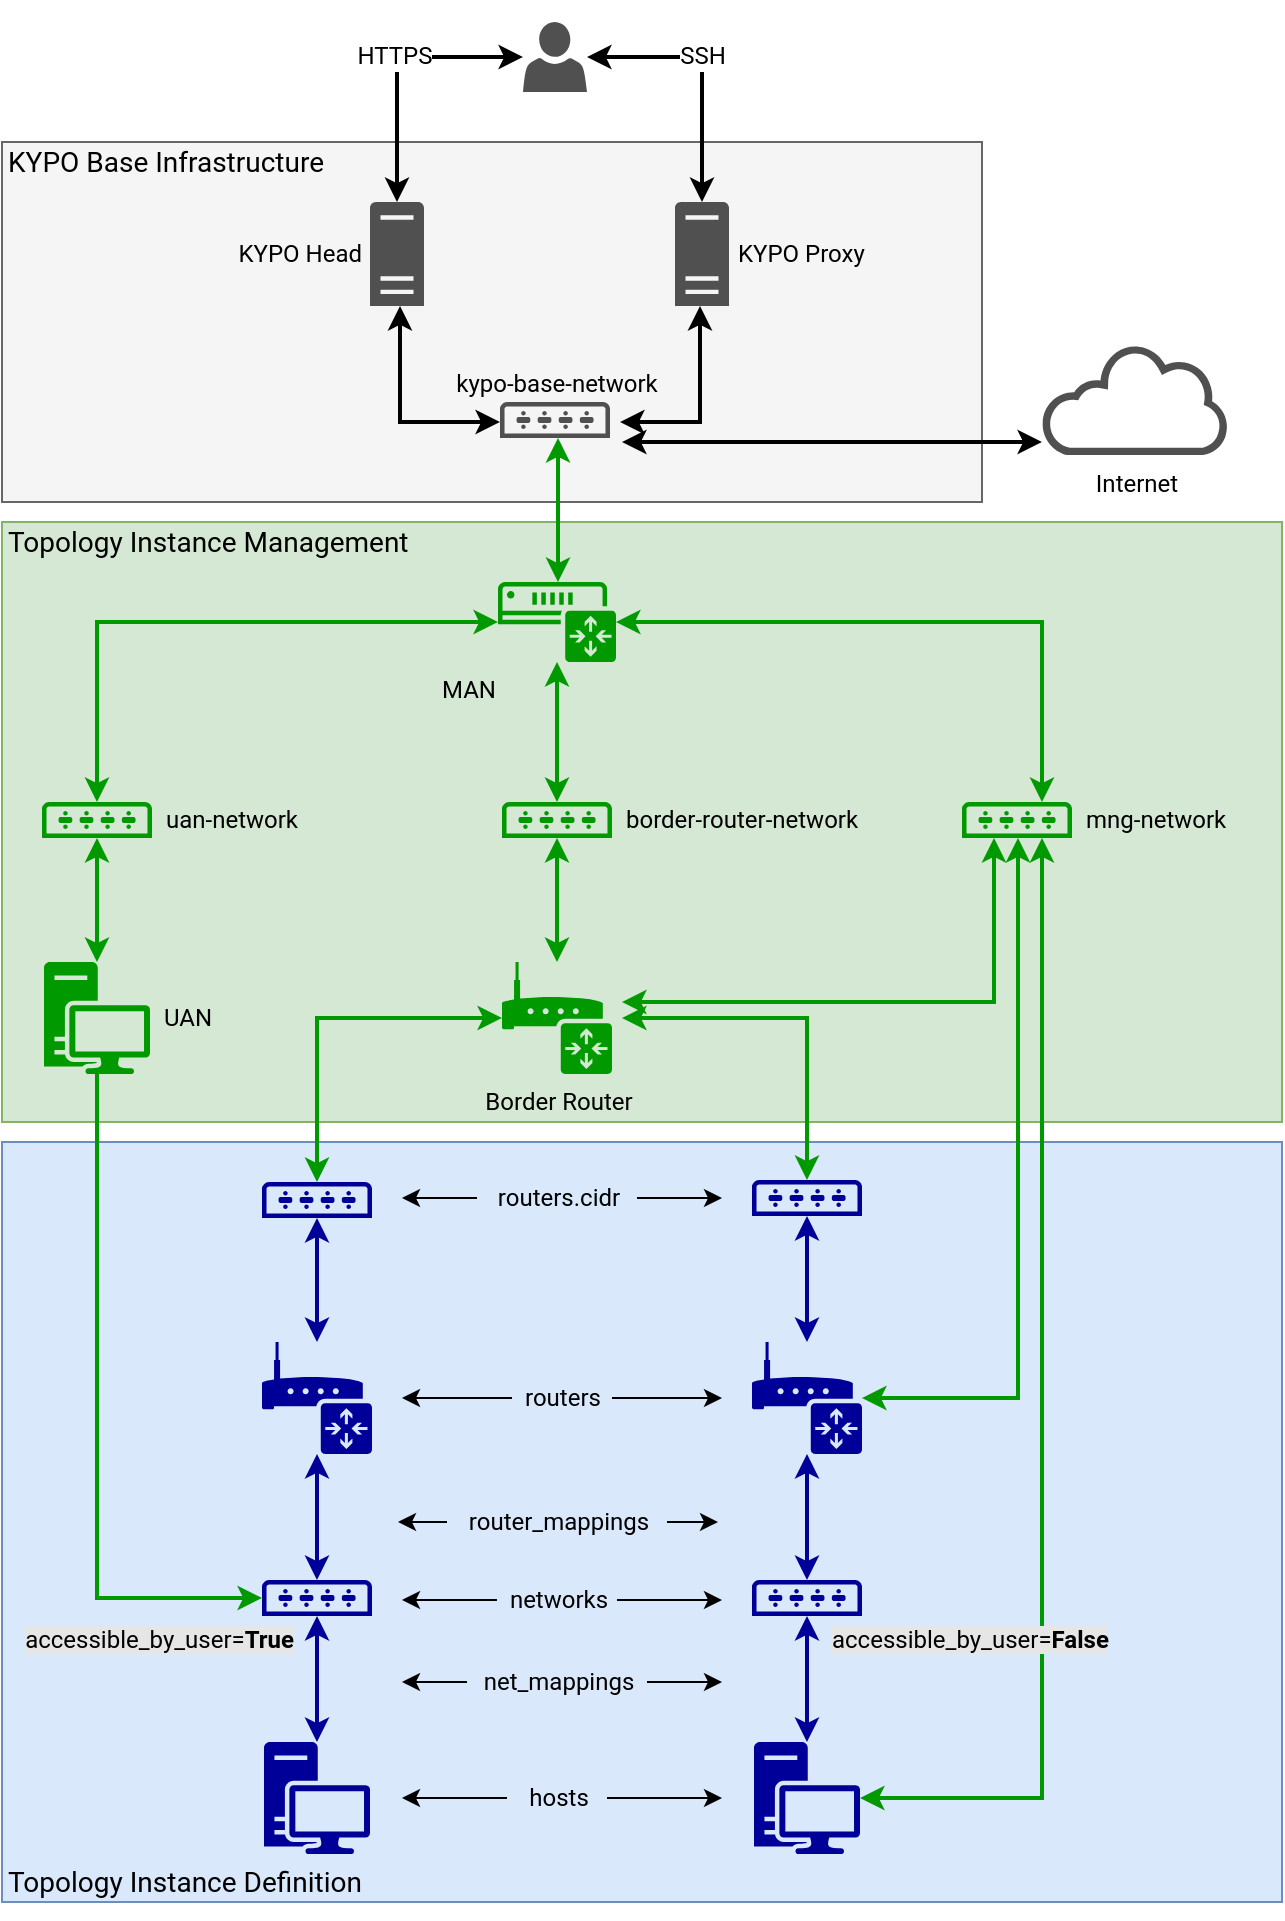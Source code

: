 <mxfile version="13.7.9" type="google"><diagram id="Jyk7rCg8KGbtXq0Xk9HY" name="Page-1"><mxGraphModel dx="2844" dy="1726" grid="1" gridSize="10" guides="1" tooltips="1" connect="1" arrows="1" fold="1" page="1" pageScale="1" pageWidth="640" pageHeight="969" math="0" shadow="0"><root><mxCell id="0"/><mxCell id="iMye_LXfVpJSYTO0qSQB-12" value="background" style="" parent="0"/><mxCell id="iMye_LXfVpJSYTO0qSQB-56" value="" style="rounded=0;whiteSpace=wrap;html=1;labelBackgroundColor=none;fontSize=12;noLabel=1;fontColor=none;fillColor=none;strokeColor=#FFFFFF;fontFamily=Roboto;fontSource=https%3A%2F%2Ffonts.googleapis.com%2Fcss%3Ffamily%3DRoboto;" parent="iMye_LXfVpJSYTO0qSQB-12" vertex="1"><mxGeometry y="4" width="640" height="950" as="geometry"/></mxCell><mxCell id="iMye_LXfVpJSYTO0qSQB-11" value="" style="rounded=0;whiteSpace=wrap;html=1;fillColor=#dae8fc;strokeColor=#6c8ebf;fontSize=12;fontFamily=Roboto;fontSource=https%3A%2F%2Ffonts.googleapis.com%2Fcss%3Ffamily%3DRoboto;" parent="iMye_LXfVpJSYTO0qSQB-12" vertex="1"><mxGeometry y="574" width="640" height="380" as="geometry"/></mxCell><mxCell id="iMye_LXfVpJSYTO0qSQB-13" value="" style="rounded=0;whiteSpace=wrap;html=1;fillColor=#d5e8d4;strokeColor=#82b366;fontSize=12;fontFamily=Roboto;fontSource=https%3A%2F%2Ffonts.googleapis.com%2Fcss%3Ffamily%3DRoboto;" parent="iMye_LXfVpJSYTO0qSQB-12" vertex="1"><mxGeometry y="264" width="640" height="300" as="geometry"/></mxCell><mxCell id="iMye_LXfVpJSYTO0qSQB-51" value="" style="rounded=0;whiteSpace=wrap;html=1;labelBackgroundColor=#E6E6E6;fontSize=12;strokeColor=#666666;fontColor=#333333;fillColor=#f5f5f5;fontFamily=Roboto;fontSource=https%3A%2F%2Ffonts.googleapis.com%2Fcss%3Ffamily%3DRoboto;" parent="iMye_LXfVpJSYTO0qSQB-12" vertex="1"><mxGeometry y="74" width="490" height="180" as="geometry"/></mxCell><mxCell id="1" value="sandbox" parent="0"/><mxCell id="cK_maNlCVZVQSUSzoBmn-1" value="" style="pointerEvents=1;shadow=0;dashed=0;html=1;strokeColor=none;labelPosition=center;verticalLabelPosition=bottom;verticalAlign=top;outlineConnect=0;align=center;shape=mxgraph.office.devices.workstation;fillColor=#000099;fontSize=12;fontFamily=Roboto;fontSource=https%3A%2F%2Ffonts.googleapis.com%2Fcss%3Ffamily%3DRoboto;" parent="1" vertex="1"><mxGeometry x="131" y="874" width="53" height="56" as="geometry"/></mxCell><mxCell id="cK_maNlCVZVQSUSzoBmn-2" value="" style="pointerEvents=1;shadow=0;dashed=0;html=1;strokeColor=none;labelPosition=center;verticalLabelPosition=bottom;verticalAlign=top;outlineConnect=0;align=center;shape=mxgraph.office.devices.workstation;fillColor=#000099;fontSize=12;fontFamily=Roboto;fontSource=https%3A%2F%2Ffonts.googleapis.com%2Fcss%3Ffamily%3DRoboto;" parent="1" vertex="1"><mxGeometry x="376" y="874" width="53" height="56" as="geometry"/></mxCell><mxCell id="cK_maNlCVZVQSUSzoBmn-3" value="accessible_by_user=&lt;b style=&quot;font-size: 12px;&quot;&gt;True&lt;/b&gt;" style="pointerEvents=1;shadow=0;dashed=0;html=1;strokeColor=none;labelPosition=left;verticalLabelPosition=bottom;verticalAlign=top;outlineConnect=0;align=right;shape=mxgraph.office.devices.switch;spacingLeft=0;spacingBottom=0;spacingTop=0;spacing=0;spacingRight=-15;fontSize=12;labelBackgroundColor=#E6E6E6;fillColor=#000099;fontFamily=Roboto;fontSource=https%3A%2F%2Ffonts.googleapis.com%2Fcss%3Ffamily%3DRoboto;" parent="1" vertex="1"><mxGeometry x="130" y="793" width="55" height="18" as="geometry"/></mxCell><mxCell id="cK_maNlCVZVQSUSzoBmn-5" value="" style="pointerEvents=1;shadow=0;dashed=0;html=1;strokeColor=none;labelPosition=center;verticalLabelPosition=bottom;verticalAlign=top;outlineConnect=0;align=center;shape=mxgraph.office.devices.router;fillColor=#000099;fontSize=12;fontFamily=Roboto;fontSource=https%3A%2F%2Ffonts.googleapis.com%2Fcss%3Ffamily%3DRoboto;" parent="1" vertex="1"><mxGeometry x="130" y="674" width="55" height="56" as="geometry"/></mxCell><mxCell id="cK_maNlCVZVQSUSzoBmn-6" value="" style="pointerEvents=1;shadow=0;dashed=0;html=1;strokeColor=none;labelPosition=center;verticalLabelPosition=bottom;verticalAlign=top;outlineConnect=0;align=center;shape=mxgraph.office.devices.router;fillColor=#000099;fontSize=12;fontFamily=Roboto;fontSource=https%3A%2F%2Ffonts.googleapis.com%2Fcss%3Ffamily%3DRoboto;" parent="1" vertex="1"><mxGeometry x="375" y="674" width="55" height="56" as="geometry"/></mxCell><mxCell id="cK_maNlCVZVQSUSzoBmn-7" value="" style="pointerEvents=1;shadow=0;dashed=0;html=1;strokeColor=none;labelPosition=center;verticalLabelPosition=bottom;verticalAlign=top;outlineConnect=0;align=center;shape=mxgraph.office.devices.switch;fillColor=#000099;fontSize=12;fontFamily=Roboto;fontSource=https%3A%2F%2Ffonts.googleapis.com%2Fcss%3Ffamily%3DRoboto;" parent="1" vertex="1"><mxGeometry x="130" y="594" width="55" height="18" as="geometry"/></mxCell><mxCell id="cK_maNlCVZVQSUSzoBmn-8" value="uan-network" style="pointerEvents=1;shadow=0;dashed=0;html=1;strokeColor=none;labelPosition=right;verticalLabelPosition=middle;verticalAlign=middle;outlineConnect=0;align=left;shape=mxgraph.office.devices.switch;spacingLeft=5;fillColor=#009900;fontSize=12;fontFamily=Roboto;fontSource=https%3A%2F%2Ffonts.googleapis.com%2Fcss%3Ffamily%3DRoboto;" parent="1" vertex="1"><mxGeometry x="20" y="404" width="55" height="18" as="geometry"/></mxCell><mxCell id="cK_maNlCVZVQSUSzoBmn-9" value="Border Router" style="pointerEvents=1;shadow=0;dashed=0;strokeColor=none;labelPosition=center;verticalLabelPosition=bottom;verticalAlign=top;outlineConnect=0;align=center;shape=mxgraph.office.devices.router;labelBackgroundColor=none;html=1;fillColor=#009900;fontSize=12;fontFamily=Roboto;fontSource=https%3A%2F%2Ffonts.googleapis.com%2Fcss%3Ffamily%3DRoboto;" parent="1" vertex="1"><mxGeometry x="250" y="484" width="55" height="56" as="geometry"/></mxCell><mxCell id="cK_maNlCVZVQSUSzoBmn-10" value="mng-network" style="pointerEvents=1;shadow=0;dashed=0;html=1;strokeColor=none;labelPosition=right;verticalLabelPosition=middle;verticalAlign=middle;outlineConnect=0;align=left;shape=mxgraph.office.devices.switch;spacingRight=0;spacingLeft=5;labelBackgroundColor=none;labelBorderColor=none;fillColor=#009900;fontSize=12;fontFamily=Roboto;fontSource=https%3A%2F%2Ffonts.googleapis.com%2Fcss%3Ffamily%3DRoboto;" parent="1" vertex="1"><mxGeometry x="480" y="404" width="55" height="18" as="geometry"/></mxCell><mxCell id="cK_maNlCVZVQSUSzoBmn-12" value="MAN" style="pointerEvents=1;shadow=0;dashed=0;html=1;strokeColor=none;labelPosition=left;verticalLabelPosition=bottom;verticalAlign=top;outlineConnect=0;align=right;shape=mxgraph.office.devices.ip_gateway;fillColor=#009900;fontSize=12;fontFamily=Roboto;fontSource=https%3A%2F%2Ffonts.googleapis.com%2Fcss%3Ffamily%3DRoboto;" parent="1" vertex="1"><mxGeometry x="248" y="294" width="59" height="40" as="geometry"/></mxCell><mxCell id="cK_maNlCVZVQSUSzoBmn-13" value="" style="pointerEvents=1;shadow=0;dashed=0;html=1;strokeColor=none;labelPosition=center;verticalLabelPosition=bottom;verticalAlign=top;outlineConnect=0;align=center;shape=mxgraph.office.devices.switch;fillColor=#000099;fontSize=12;fontFamily=Roboto;fontSource=https%3A%2F%2Ffonts.googleapis.com%2Fcss%3Ffamily%3DRoboto;" parent="1" vertex="1"><mxGeometry x="375" y="593" width="55" height="18" as="geometry"/></mxCell><mxCell id="cK_maNlCVZVQSUSzoBmn-14" value="&lt;div style=&quot;font-size: 12px;&quot; align=&quot;center&quot;&gt;border-router-network&lt;/div&gt;" style="pointerEvents=1;shadow=0;dashed=0;html=1;strokeColor=none;labelPosition=right;verticalLabelPosition=middle;verticalAlign=middle;outlineConnect=0;align=left;shape=mxgraph.office.devices.switch;spacingLeft=5;fillColor=#009900;fontSize=12;fontFamily=Roboto;fontSource=https%3A%2F%2Ffonts.googleapis.com%2Fcss%3Ffamily%3DRoboto;" parent="1" vertex="1"><mxGeometry x="250" y="404" width="55" height="18" as="geometry"/></mxCell><mxCell id="cK_maNlCVZVQSUSzoBmn-15" value="UAN" style="pointerEvents=1;shadow=0;dashed=0;html=1;strokeColor=none;labelPosition=right;verticalLabelPosition=middle;verticalAlign=middle;outlineConnect=0;align=left;shape=mxgraph.office.devices.workstation;spacingLeft=5;fillColor=#009900;fontSize=12;fontFamily=Roboto;fontSource=https%3A%2F%2Ffonts.googleapis.com%2Fcss%3Ffamily%3DRoboto;" parent="1" vertex="1"><mxGeometry x="21" y="484" width="53" height="56" as="geometry"/></mxCell><mxCell id="cK_maNlCVZVQSUSzoBmn-38" value="&lt;div style=&quot;font-size: 12px;&quot;&gt;kypo-base-network&lt;/div&gt;" style="pointerEvents=1;shadow=0;dashed=0;html=1;strokeColor=none;fillColor=#505050;labelPosition=center;verticalLabelPosition=top;verticalAlign=bottom;outlineConnect=0;align=center;shape=mxgraph.office.devices.switch;fontColor=#000000;spacingLeft=0;fontSize=12;fontFamily=Roboto;fontSource=https%3A%2F%2Ffonts.googleapis.com%2Fcss%3Ffamily%3DRoboto;" parent="1" vertex="1"><mxGeometry x="249" y="204" width="55" height="18" as="geometry"/></mxCell><mxCell id="cK_maNlCVZVQSUSzoBmn-40" value="KYPO Head" style="pointerEvents=1;shadow=0;dashed=0;html=1;strokeColor=none;fillColor=#505050;labelPosition=left;verticalLabelPosition=middle;verticalAlign=middle;outlineConnect=0;align=right;shape=mxgraph.office.servers.server_generic;fontColor=#000000;spacingLeft=0;spacingRight=3;fontSize=12;fontFamily=Roboto;fontSource=https%3A%2F%2Ffonts.googleapis.com%2Fcss%3Ffamily%3DRoboto;" parent="1" vertex="1"><mxGeometry x="184" y="104" width="27" height="52" as="geometry"/></mxCell><mxCell id="cK_maNlCVZVQSUSzoBmn-36" style="edgeStyle=orthogonalEdgeStyle;rounded=0;orthogonalLoop=1;jettySize=auto;html=1;startArrow=classic;startFill=1;endArrow=classic;endFill=1;strokeWidth=2;fontColor=#33FF33;strokeColor=#009900;fontSize=12;fontFamily=Roboto;fontSource=https%3A%2F%2Ffonts.googleapis.com%2Fcss%3Ffamily%3DRoboto;" parent="1" source="cK_maNlCVZVQSUSzoBmn-2" target="cK_maNlCVZVQSUSzoBmn-10" edge="1"><mxGeometry relative="1" as="geometry"><Array as="points"><mxPoint x="520" y="902"/></Array></mxGeometry></mxCell><mxCell id="cK_maNlCVZVQSUSzoBmn-26" style="edgeStyle=orthogonalEdgeStyle;rounded=0;orthogonalLoop=1;jettySize=auto;html=1;startArrow=classic;startFill=1;strokeWidth=2;fontColor=#33FF33;strokeColor=#000099;fontSize=12;fontFamily=Roboto;fontSource=https%3A%2F%2Ffonts.googleapis.com%2Fcss%3Ffamily%3DRoboto;" parent="1" source="cK_maNlCVZVQSUSzoBmn-3" target="cK_maNlCVZVQSUSzoBmn-1" edge="1"><mxGeometry relative="1" as="geometry"/></mxCell><mxCell id="cK_maNlCVZVQSUSzoBmn-32" style="edgeStyle=orthogonalEdgeStyle;rounded=0;orthogonalLoop=1;jettySize=auto;html=1;startArrow=classic;startFill=1;strokeWidth=2;fontColor=#33FF33;endArrow=none;endFill=0;strokeColor=#009900;fontSize=12;fontFamily=Roboto;fontSource=https%3A%2F%2Ffonts.googleapis.com%2Fcss%3Ffamily%3DRoboto;" parent="1" source="cK_maNlCVZVQSUSzoBmn-3" target="cK_maNlCVZVQSUSzoBmn-15" edge="1"><mxGeometry relative="1" as="geometry"/></mxCell><mxCell id="cK_maNlCVZVQSUSzoBmn-24" style="edgeStyle=orthogonalEdgeStyle;rounded=0;orthogonalLoop=1;jettySize=auto;html=1;startArrow=classic;startFill=1;strokeWidth=2;fontColor=#33FF33;strokeColor=#000099;fontSize=12;fontFamily=Roboto;fontSource=https%3A%2F%2Ffonts.googleapis.com%2Fcss%3Ffamily%3DRoboto;" parent="1" source="cK_maNlCVZVQSUSzoBmn-4" target="cK_maNlCVZVQSUSzoBmn-2" edge="1"><mxGeometry relative="1" as="geometry"/></mxCell><mxCell id="cK_maNlCVZVQSUSzoBmn-25" style="edgeStyle=orthogonalEdgeStyle;rounded=0;orthogonalLoop=1;jettySize=auto;html=1;startArrow=classic;startFill=1;strokeWidth=2;fontColor=#33FF33;strokeColor=#000099;fontSize=12;fontFamily=Roboto;fontSource=https%3A%2F%2Ffonts.googleapis.com%2Fcss%3Ffamily%3DRoboto;" parent="1" source="cK_maNlCVZVQSUSzoBmn-5" target="cK_maNlCVZVQSUSzoBmn-3" edge="1"><mxGeometry relative="1" as="geometry"/></mxCell><mxCell id="cK_maNlCVZVQSUSzoBmn-23" style="edgeStyle=orthogonalEdgeStyle;rounded=0;orthogonalLoop=1;jettySize=auto;html=1;startArrow=classic;startFill=1;strokeWidth=2;fontColor=#33FF33;strokeColor=#000099;fontSize=12;fontFamily=Roboto;fontSource=https%3A%2F%2Ffonts.googleapis.com%2Fcss%3Ffamily%3DRoboto;" parent="1" source="cK_maNlCVZVQSUSzoBmn-6" target="cK_maNlCVZVQSUSzoBmn-4" edge="1"><mxGeometry relative="1" as="geometry"/></mxCell><mxCell id="cK_maNlCVZVQSUSzoBmn-35" style="edgeStyle=orthogonalEdgeStyle;rounded=0;orthogonalLoop=1;jettySize=auto;html=1;startArrow=classic;startFill=1;endArrow=classic;endFill=1;strokeWidth=2;fontColor=#33FF33;strokeColor=#009900;fontSize=12;fontFamily=Roboto;fontSource=https%3A%2F%2Ffonts.googleapis.com%2Fcss%3Ffamily%3DRoboto;" parent="1" source="cK_maNlCVZVQSUSzoBmn-6" target="cK_maNlCVZVQSUSzoBmn-10" edge="1"><mxGeometry relative="1" as="geometry"><Array as="points"><mxPoint x="508" y="702"/></Array></mxGeometry></mxCell><mxCell id="cK_maNlCVZVQSUSzoBmn-21" style="edgeStyle=orthogonalEdgeStyle;rounded=0;orthogonalLoop=1;jettySize=auto;html=1;startArrow=classic;startFill=1;strokeWidth=2;fontColor=#33FF33;strokeColor=#000099;fontSize=12;fontFamily=Roboto;fontSource=https%3A%2F%2Ffonts.googleapis.com%2Fcss%3Ffamily%3DRoboto;" parent="1" source="cK_maNlCVZVQSUSzoBmn-7" target="cK_maNlCVZVQSUSzoBmn-5" edge="1"><mxGeometry relative="1" as="geometry"/></mxCell><mxCell id="cK_maNlCVZVQSUSzoBmn-30" style="edgeStyle=orthogonalEdgeStyle;rounded=0;orthogonalLoop=1;jettySize=auto;html=1;startArrow=classic;startFill=1;strokeWidth=2;fontColor=#33FF33;strokeColor=#009900;fontSize=12;fontFamily=Roboto;fontSource=https%3A%2F%2Ffonts.googleapis.com%2Fcss%3Ffamily%3DRoboto;" parent="1" source="cK_maNlCVZVQSUSzoBmn-8" target="cK_maNlCVZVQSUSzoBmn-15" edge="1"><mxGeometry relative="1" as="geometry"/></mxCell><mxCell id="cK_maNlCVZVQSUSzoBmn-20" style="edgeStyle=orthogonalEdgeStyle;rounded=0;orthogonalLoop=1;jettySize=auto;html=1;startArrow=classic;startFill=1;strokeWidth=2;fontColor=#33FF33;strokeColor=#009900;fontSize=12;fontFamily=Roboto;fontSource=https%3A%2F%2Ffonts.googleapis.com%2Fcss%3Ffamily%3DRoboto;" parent="1" source="cK_maNlCVZVQSUSzoBmn-9" target="cK_maNlCVZVQSUSzoBmn-7" edge="1"><mxGeometry relative="1" as="geometry"/></mxCell><mxCell id="cK_maNlCVZVQSUSzoBmn-27" style="edgeStyle=orthogonalEdgeStyle;rounded=0;orthogonalLoop=1;jettySize=auto;html=1;startArrow=classic;startFill=1;strokeWidth=2;fontColor=#33FF33;strokeColor=#009900;fontSize=12;fontFamily=Roboto;fontSource=https%3A%2F%2Ffonts.googleapis.com%2Fcss%3Ffamily%3DRoboto;" parent="1" source="cK_maNlCVZVQSUSzoBmn-9" target="cK_maNlCVZVQSUSzoBmn-14" edge="1"><mxGeometry relative="1" as="geometry"/></mxCell><mxCell id="cK_maNlCVZVQSUSzoBmn-37" style="edgeStyle=orthogonalEdgeStyle;rounded=0;orthogonalLoop=1;jettySize=auto;html=1;startArrow=classic;startFill=1;endArrow=classic;endFill=1;strokeWidth=2;fontColor=#33FF33;strokeColor=#009900;fontSize=12;fontFamily=Roboto;fontSource=https%3A%2F%2Ffonts.googleapis.com%2Fcss%3Ffamily%3DRoboto;" parent="1" edge="1"><mxGeometry relative="1" as="geometry"><mxPoint x="496.0" y="422" as="targetPoint"/><Array as="points"><mxPoint x="496" y="504"/></Array><mxPoint x="310" y="504" as="sourcePoint"/></mxGeometry></mxCell><mxCell id="cK_maNlCVZVQSUSzoBmn-29" style="edgeStyle=orthogonalEdgeStyle;rounded=0;orthogonalLoop=1;jettySize=auto;html=1;startArrow=classic;startFill=1;strokeWidth=2;fontColor=#33FF33;strokeColor=#009900;fontSize=12;fontFamily=Roboto;fontSource=https%3A%2F%2Ffonts.googleapis.com%2Fcss%3Ffamily%3DRoboto;" parent="1" source="cK_maNlCVZVQSUSzoBmn-12" target="cK_maNlCVZVQSUSzoBmn-8" edge="1"><mxGeometry relative="1" as="geometry"/></mxCell><mxCell id="cK_maNlCVZVQSUSzoBmn-33" style="edgeStyle=orthogonalEdgeStyle;rounded=0;orthogonalLoop=1;jettySize=auto;html=1;startArrow=classic;startFill=1;endArrow=classic;endFill=1;strokeWidth=2;fontColor=#33FF33;strokeColor=#009900;fontSize=12;fontFamily=Roboto;fontSource=https%3A%2F%2Ffonts.googleapis.com%2Fcss%3Ffamily%3DRoboto;" parent="1" source="cK_maNlCVZVQSUSzoBmn-12" target="cK_maNlCVZVQSUSzoBmn-10" edge="1"><mxGeometry relative="1" as="geometry"><Array as="points"><mxPoint x="520" y="314"/></Array></mxGeometry></mxCell><mxCell id="cK_maNlCVZVQSUSzoBmn-19" style="edgeStyle=orthogonalEdgeStyle;rounded=0;orthogonalLoop=1;jettySize=auto;html=1;strokeWidth=2;startArrow=classic;startFill=1;strokeColor=#009900;fontSize=12;fontFamily=Roboto;fontSource=https%3A%2F%2Ffonts.googleapis.com%2Fcss%3Ffamily%3DRoboto;" parent="1" source="cK_maNlCVZVQSUSzoBmn-13" edge="1"><mxGeometry relative="1" as="geometry"><Array as="points"><mxPoint x="403" y="512"/></Array><mxPoint x="310" y="512" as="targetPoint"/></mxGeometry></mxCell><mxCell id="cK_maNlCVZVQSUSzoBmn-22" style="edgeStyle=orthogonalEdgeStyle;rounded=0;orthogonalLoop=1;jettySize=auto;html=1;startArrow=classic;startFill=1;strokeWidth=2;fontColor=#33FF33;strokeColor=#000099;fontSize=12;fontFamily=Roboto;fontSource=https%3A%2F%2Ffonts.googleapis.com%2Fcss%3Ffamily%3DRoboto;" parent="1" source="cK_maNlCVZVQSUSzoBmn-13" target="cK_maNlCVZVQSUSzoBmn-6" edge="1"><mxGeometry relative="1" as="geometry"/></mxCell><mxCell id="cK_maNlCVZVQSUSzoBmn-28" style="edgeStyle=orthogonalEdgeStyle;rounded=0;orthogonalLoop=1;jettySize=auto;html=1;startArrow=classic;startFill=1;strokeWidth=2;fontColor=#33FF33;strokeColor=#009900;fontSize=12;fontFamily=Roboto;fontSource=https%3A%2F%2Ffonts.googleapis.com%2Fcss%3Ffamily%3DRoboto;" parent="1" source="cK_maNlCVZVQSUSzoBmn-14" target="cK_maNlCVZVQSUSzoBmn-12" edge="1"><mxGeometry relative="1" as="geometry"/></mxCell><mxCell id="cK_maNlCVZVQSUSzoBmn-39" style="edgeStyle=orthogonalEdgeStyle;rounded=0;orthogonalLoop=1;jettySize=auto;html=1;startArrow=classic;startFill=1;endArrow=classic;endFill=1;strokeWidth=2;fontColor=#33FF33;strokeColor=#009900;fontSize=12;fontFamily=Roboto;fontSource=https%3A%2F%2Ffonts.googleapis.com%2Fcss%3Ffamily%3DRoboto;" parent="1" source="cK_maNlCVZVQSUSzoBmn-38" target="cK_maNlCVZVQSUSzoBmn-12" edge="1"><mxGeometry relative="1" as="geometry"><Array as="points"><mxPoint x="278" y="244"/><mxPoint x="278" y="244"/></Array></mxGeometry></mxCell><mxCell id="cK_maNlCVZVQSUSzoBmn-41" style="edgeStyle=orthogonalEdgeStyle;rounded=0;orthogonalLoop=1;jettySize=auto;html=1;startArrow=classic;startFill=1;endArrow=classic;endFill=1;strokeColor=#000000;strokeWidth=2;fontColor=#000000;fontSize=12;fontFamily=Roboto;fontSource=https%3A%2F%2Ffonts.googleapis.com%2Fcss%3Ffamily%3DRoboto;" parent="1" source="cK_maNlCVZVQSUSzoBmn-40" target="cK_maNlCVZVQSUSzoBmn-38" edge="1"><mxGeometry relative="1" as="geometry"><mxPoint x="239" y="214" as="targetPoint"/><Array as="points"><mxPoint x="199" y="214"/></Array></mxGeometry></mxCell><mxCell id="iMye_LXfVpJSYTO0qSQB-35" style="edgeStyle=orthogonalEdgeStyle;rounded=0;jumpSize=6;orthogonalLoop=1;jettySize=auto;html=1;startSize=6;endArrow=classic;endFill=1;endSize=6;strokeWidth=1;fontSize=12;fontFamily=Roboto;fontSource=https%3A%2F%2Ffonts.googleapis.com%2Fcss%3Ffamily%3DRoboto;" parent="1" source="iMye_LXfVpJSYTO0qSQB-1" edge="1"><mxGeometry relative="1" as="geometry"><mxPoint x="360" y="902" as="targetPoint"/></mxGeometry></mxCell><mxCell id="iMye_LXfVpJSYTO0qSQB-36" style="edgeStyle=orthogonalEdgeStyle;rounded=0;jumpSize=6;orthogonalLoop=1;jettySize=auto;html=1;startSize=6;endArrow=classic;endFill=1;endSize=6;strokeWidth=1;fontSize=12;fontFamily=Roboto;fontSource=https%3A%2F%2Ffonts.googleapis.com%2Fcss%3Ffamily%3DRoboto;" parent="1" source="iMye_LXfVpJSYTO0qSQB-1" edge="1"><mxGeometry relative="1" as="geometry"><mxPoint x="200" y="902" as="targetPoint"/></mxGeometry></mxCell><mxCell id="iMye_LXfVpJSYTO0qSQB-1" value="hosts" style="text;html=1;align=center;verticalAlign=middle;resizable=0;points=[];autosize=1;fontSize=12;fontFamily=Roboto;fontSource=https%3A%2F%2Ffonts.googleapis.com%2Fcss%3Ffamily%3DRoboto;" parent="1" vertex="1"><mxGeometry x="252.5" y="892" width="50" height="20" as="geometry"/></mxCell><mxCell id="iMye_LXfVpJSYTO0qSQB-31" style="edgeStyle=orthogonalEdgeStyle;rounded=0;jumpSize=6;orthogonalLoop=1;jettySize=auto;html=1;startSize=6;endArrow=classic;endFill=1;endSize=6;strokeWidth=1;fontSize=12;fontFamily=Roboto;fontSource=https%3A%2F%2Ffonts.googleapis.com%2Fcss%3Ffamily%3DRoboto;" parent="1" source="iMye_LXfVpJSYTO0qSQB-2" edge="1"><mxGeometry relative="1" as="geometry"><mxPoint x="360" y="844" as="targetPoint"/></mxGeometry></mxCell><mxCell id="iMye_LXfVpJSYTO0qSQB-32" style="edgeStyle=orthogonalEdgeStyle;rounded=0;jumpSize=6;orthogonalLoop=1;jettySize=auto;html=1;startSize=6;endArrow=classic;endFill=1;endSize=6;strokeWidth=1;fontSize=12;fontFamily=Roboto;fontSource=https%3A%2F%2Ffonts.googleapis.com%2Fcss%3Ffamily%3DRoboto;" parent="1" source="iMye_LXfVpJSYTO0qSQB-2" edge="1"><mxGeometry relative="1" as="geometry"><mxPoint x="200" y="844" as="targetPoint"/></mxGeometry></mxCell><mxCell id="iMye_LXfVpJSYTO0qSQB-2" value="net_mappings" style="text;html=1;align=center;verticalAlign=middle;resizable=0;points=[];autosize=1;fontSize=12;fontFamily=Roboto;fontSource=https%3A%2F%2Ffonts.googleapis.com%2Fcss%3Ffamily%3DRoboto;" parent="1" vertex="1"><mxGeometry x="232.5" y="834" width="90" height="20" as="geometry"/></mxCell><mxCell id="iMye_LXfVpJSYTO0qSQB-28" style="edgeStyle=orthogonalEdgeStyle;rounded=0;jumpSize=6;orthogonalLoop=1;jettySize=auto;html=1;startSize=6;endArrow=classic;endFill=1;endSize=6;strokeWidth=1;fontSize=12;fontFamily=Roboto;fontSource=https%3A%2F%2Ffonts.googleapis.com%2Fcss%3Ffamily%3DRoboto;" parent="1" source="iMye_LXfVpJSYTO0qSQB-3" edge="1"><mxGeometry relative="1" as="geometry"><mxPoint x="358" y="764" as="targetPoint"/></mxGeometry></mxCell><mxCell id="iMye_LXfVpJSYTO0qSQB-29" style="edgeStyle=orthogonalEdgeStyle;rounded=0;jumpSize=6;orthogonalLoop=1;jettySize=auto;html=1;startSize=6;endArrow=classic;endFill=1;endSize=6;strokeWidth=1;fontSize=12;fontFamily=Roboto;fontSource=https%3A%2F%2Ffonts.googleapis.com%2Fcss%3Ffamily%3DRoboto;" parent="1" source="iMye_LXfVpJSYTO0qSQB-3" edge="1"><mxGeometry relative="1" as="geometry"><mxPoint x="198" y="764" as="targetPoint"/></mxGeometry></mxCell><mxCell id="iMye_LXfVpJSYTO0qSQB-3" value="&lt;div style=&quot;font-size: 12px;&quot;&gt;router_mappings&lt;/div&gt;" style="text;html=1;align=center;verticalAlign=middle;resizable=0;points=[];autosize=1;fontSize=12;fontFamily=Roboto;fontSource=https%3A%2F%2Ffonts.googleapis.com%2Fcss%3Ffamily%3DRoboto;" parent="1" vertex="1"><mxGeometry x="222.5" y="754" width="110" height="20" as="geometry"/></mxCell><mxCell id="iMye_LXfVpJSYTO0qSQB-33" style="edgeStyle=orthogonalEdgeStyle;rounded=0;jumpSize=6;orthogonalLoop=1;jettySize=auto;html=1;startSize=6;endArrow=classic;endFill=1;endSize=6;strokeWidth=1;fontSize=12;fontFamily=Roboto;fontSource=https%3A%2F%2Ffonts.googleapis.com%2Fcss%3Ffamily%3DRoboto;" parent="1" source="iMye_LXfVpJSYTO0qSQB-4" edge="1"><mxGeometry relative="1" as="geometry"><mxPoint x="360" y="803" as="targetPoint"/></mxGeometry></mxCell><mxCell id="iMye_LXfVpJSYTO0qSQB-34" style="edgeStyle=orthogonalEdgeStyle;rounded=0;jumpSize=6;orthogonalLoop=1;jettySize=auto;html=1;startSize=6;endArrow=classic;endFill=1;endSize=6;strokeWidth=1;fontSize=12;fontFamily=Roboto;fontSource=https%3A%2F%2Ffonts.googleapis.com%2Fcss%3Ffamily%3DRoboto;" parent="1" source="iMye_LXfVpJSYTO0qSQB-4" edge="1"><mxGeometry relative="1" as="geometry"><mxPoint x="200" y="803" as="targetPoint"/></mxGeometry></mxCell><mxCell id="iMye_LXfVpJSYTO0qSQB-4" value="networks" style="text;html=1;align=center;verticalAlign=middle;resizable=0;points=[];autosize=1;fontSize=12;fontFamily=Roboto;fontSource=https%3A%2F%2Ffonts.googleapis.com%2Fcss%3Ffamily%3DRoboto;" parent="1" vertex="1"><mxGeometry x="247.5" y="793" width="60" height="20" as="geometry"/></mxCell><mxCell id="iMye_LXfVpJSYTO0qSQB-37" style="edgeStyle=orthogonalEdgeStyle;rounded=0;jumpSize=6;orthogonalLoop=1;jettySize=auto;html=1;startSize=6;endArrow=classic;endFill=1;endSize=6;strokeWidth=1;fontSize=12;fontFamily=Roboto;fontSource=https%3A%2F%2Ffonts.googleapis.com%2Fcss%3Ffamily%3DRoboto;" parent="1" source="iMye_LXfVpJSYTO0qSQB-5" edge="1"><mxGeometry relative="1" as="geometry"><mxPoint x="360" y="702" as="targetPoint"/></mxGeometry></mxCell><mxCell id="iMye_LXfVpJSYTO0qSQB-38" style="edgeStyle=orthogonalEdgeStyle;rounded=0;jumpSize=6;orthogonalLoop=1;jettySize=auto;html=1;startSize=6;endArrow=classic;endFill=1;endSize=6;strokeWidth=1;fontSize=12;fontFamily=Roboto;fontSource=https%3A%2F%2Ffonts.googleapis.com%2Fcss%3Ffamily%3DRoboto;" parent="1" source="iMye_LXfVpJSYTO0qSQB-5" edge="1"><mxGeometry relative="1" as="geometry"><mxPoint x="200" y="702" as="targetPoint"/></mxGeometry></mxCell><mxCell id="iMye_LXfVpJSYTO0qSQB-5" value="routers" style="text;html=1;align=center;verticalAlign=middle;resizable=0;points=[];autosize=1;fontSize=12;fontFamily=Roboto;fontSource=https%3A%2F%2Ffonts.googleapis.com%2Fcss%3Ffamily%3DRoboto;" parent="1" vertex="1"><mxGeometry x="255" y="692" width="50" height="20" as="geometry"/></mxCell><mxCell id="iMye_LXfVpJSYTO0qSQB-39" style="edgeStyle=orthogonalEdgeStyle;rounded=0;jumpSize=6;orthogonalLoop=1;jettySize=auto;html=1;startSize=6;endArrow=classic;endFill=1;endSize=6;strokeWidth=1;fontSize=12;fontFamily=Roboto;fontSource=https%3A%2F%2Ffonts.googleapis.com%2Fcss%3Ffamily%3DRoboto;" parent="1" source="iMye_LXfVpJSYTO0qSQB-6" edge="1"><mxGeometry relative="1" as="geometry"><mxPoint x="360" y="602" as="targetPoint"/></mxGeometry></mxCell><mxCell id="iMye_LXfVpJSYTO0qSQB-40" style="edgeStyle=orthogonalEdgeStyle;rounded=0;jumpSize=6;orthogonalLoop=1;jettySize=auto;html=1;startSize=6;endArrow=classic;endFill=1;endSize=6;strokeWidth=1;fontSize=12;fontFamily=Roboto;fontSource=https%3A%2F%2Ffonts.googleapis.com%2Fcss%3Ffamily%3DRoboto;" parent="1" source="iMye_LXfVpJSYTO0qSQB-6" edge="1"><mxGeometry relative="1" as="geometry"><mxPoint x="200" y="602" as="targetPoint"/></mxGeometry></mxCell><mxCell id="iMye_LXfVpJSYTO0qSQB-6" value="routers.cidr" style="text;html=1;align=center;verticalAlign=middle;resizable=0;points=[];autosize=1;fontSize=12;fontFamily=Roboto;fontSource=https%3A%2F%2Ffonts.googleapis.com%2Fcss%3Ffamily%3DRoboto;" parent="1" vertex="1"><mxGeometry x="237.5" y="592" width="80" height="20" as="geometry"/></mxCell><mxCell id="iMye_LXfVpJSYTO0qSQB-41" style="edgeStyle=orthogonalEdgeStyle;rounded=0;jumpSize=6;orthogonalLoop=1;jettySize=auto;html=1;exitX=0.5;exitY=1;exitDx=0;exitDy=0;startSize=6;endArrow=classic;endFill=1;endSize=6;strokeWidth=1;fontSize=12;fontFamily=Roboto;fontSource=https%3A%2F%2Ffonts.googleapis.com%2Fcss%3Ffamily%3DRoboto;" parent="1" source="iMye_LXfVpJSYTO0qSQB-11" target="iMye_LXfVpJSYTO0qSQB-11" edge="1"><mxGeometry relative="1" as="geometry"/></mxCell><mxCell id="cK_maNlCVZVQSUSzoBmn-4" value="accessible_by_user=&lt;b style=&quot;font-size: 12px;&quot;&gt;False&lt;/b&gt;" style="pointerEvents=1;shadow=0;dashed=0;html=1;strokeColor=none;labelPosition=right;verticalLabelPosition=bottom;verticalAlign=top;outlineConnect=0;align=left;shape=mxgraph.office.devices.switch;spacing=0;spacingLeft=-15;fontSize=12;labelBackgroundColor=#E6E6E6;fillColor=#000099;fontFamily=Roboto;fontSource=https%3A%2F%2Ffonts.googleapis.com%2Fcss%3Ffamily%3DRoboto;" parent="1" vertex="1"><mxGeometry x="375" y="793" width="55" height="18" as="geometry"/></mxCell><mxCell id="iMye_LXfVpJSYTO0qSQB-45" value="&lt;div style=&quot;font-size: 12px;&quot;&gt;KYPO Proxy&lt;/div&gt;" style="pointerEvents=1;shadow=0;dashed=0;html=1;strokeColor=none;fillColor=#505050;labelPosition=right;verticalLabelPosition=middle;verticalAlign=middle;outlineConnect=0;align=left;shape=mxgraph.office.servers.server_generic;labelBackgroundColor=none;fontSize=12;spacingLeft=2;fontFamily=Roboto;fontSource=https%3A%2F%2Ffonts.googleapis.com%2Fcss%3Ffamily%3DRoboto;" parent="1" vertex="1"><mxGeometry x="336.5" y="104" width="27" height="52" as="geometry"/></mxCell><mxCell id="iMye_LXfVpJSYTO0qSQB-64" style="edgeStyle=orthogonalEdgeStyle;rounded=0;jumpSize=6;orthogonalLoop=1;jettySize=auto;html=1;labelBackgroundColor=none;startArrow=classic;startFill=1;startSize=6;endArrow=classic;endFill=1;endSize=6;strokeColor=#000000;strokeWidth=2;fontSize=12;fontColor=none;fontFamily=Roboto;fontSource=https%3A%2F%2Ffonts.googleapis.com%2Fcss%3Ffamily%3DRoboto;" parent="1" source="iMye_LXfVpJSYTO0qSQB-46" edge="1"><mxGeometry relative="1" as="geometry"><mxPoint x="310" y="224" as="targetPoint"/><Array as="points"><mxPoint x="390" y="224"/><mxPoint x="390" y="224"/></Array></mxGeometry></mxCell><mxCell id="iMye_LXfVpJSYTO0qSQB-46" value="Internet" style="pointerEvents=1;shadow=0;dashed=0;html=1;strokeColor=none;fillColor=#505050;labelPosition=center;verticalLabelPosition=bottom;outlineConnect=0;verticalAlign=top;align=center;shape=mxgraph.office.clouds.cloud;labelBackgroundColor=none;fontSize=12;fontFamily=Roboto;fontSource=https%3A%2F%2Ffonts.googleapis.com%2Fcss%3Ffamily%3DRoboto;" parent="1" vertex="1"><mxGeometry x="520" y="175.5" width="94" height="55" as="geometry"/></mxCell><mxCell id="iMye_LXfVpJSYTO0qSQB-48" style="edgeStyle=orthogonalEdgeStyle;rounded=0;orthogonalLoop=1;jettySize=auto;html=1;startArrow=classic;startFill=1;endArrow=classic;endFill=1;strokeColor=#000000;strokeWidth=2;fontColor=#000000;entryX=1.091;entryY=0.556;entryDx=0;entryDy=0;entryPerimeter=0;fontSize=12;fontFamily=Roboto;fontSource=https%3A%2F%2Ffonts.googleapis.com%2Fcss%3Ffamily%3DRoboto;" parent="1" source="iMye_LXfVpJSYTO0qSQB-45" target="cK_maNlCVZVQSUSzoBmn-38" edge="1"><mxGeometry relative="1" as="geometry"><mxPoint x="285.22" y="114" as="sourcePoint"/><mxPoint x="309" y="214" as="targetPoint"/><Array as="points"><mxPoint x="349" y="214"/></Array></mxGeometry></mxCell><mxCell id="iMye_LXfVpJSYTO0qSQB-54" style="edgeStyle=orthogonalEdgeStyle;rounded=0;jumpSize=6;orthogonalLoop=1;jettySize=auto;html=1;startArrow=classic;startFill=1;startSize=6;endArrow=classic;endFill=1;endSize=6;strokeColor=#000000;strokeWidth=2;fontSize=12;labelBackgroundColor=none;fontFamily=Roboto;fontSource=https%3A%2F%2Ffonts.googleapis.com%2Fcss%3Ffamily%3DRoboto;" parent="1" source="iMye_LXfVpJSYTO0qSQB-53" target="iMye_LXfVpJSYTO0qSQB-45" edge="1"><mxGeometry relative="1" as="geometry"/></mxCell><mxCell id="iMye_LXfVpJSYTO0qSQB-58" value="&lt;div style=&quot;font-size: 12px;&quot;&gt;SSH&lt;/div&gt;" style="edgeLabel;html=1;align=center;verticalAlign=middle;resizable=0;points=[];fontSize=12;fontColor=none;labelBackgroundColor=#ffffff;fontFamily=Roboto;fontSource=https%3A%2F%2Ffonts.googleapis.com%2Fcss%3Ffamily%3DRoboto;" parent="iMye_LXfVpJSYTO0qSQB-54" vertex="1" connectable="0"><mxGeometry x="0.046" y="-17" relative="1" as="geometry"><mxPoint x="17" y="-11" as="offset"/></mxGeometry></mxCell><mxCell id="iMye_LXfVpJSYTO0qSQB-55" style="edgeStyle=orthogonalEdgeStyle;rounded=0;jumpSize=6;orthogonalLoop=1;jettySize=auto;html=1;startArrow=classic;startFill=1;startSize=6;endArrow=classic;endFill=1;endSize=6;strokeColor=#000000;strokeWidth=2;fontSize=12;fontFamily=Roboto;fontSource=https%3A%2F%2Ffonts.googleapis.com%2Fcss%3Ffamily%3DRoboto;" parent="1" source="iMye_LXfVpJSYTO0qSQB-53" target="cK_maNlCVZVQSUSzoBmn-40" edge="1"><mxGeometry relative="1" as="geometry"/></mxCell><mxCell id="iMye_LXfVpJSYTO0qSQB-59" value="HTTPS" style="edgeLabel;html=1;align=center;verticalAlign=middle;resizable=0;points=[];fontSize=12;fontColor=none;labelBackgroundColor=#FFFFFF;fontFamily=Roboto;fontSource=https%3A%2F%2Ffonts.googleapis.com%2Fcss%3Ffamily%3DRoboto;" parent="iMye_LXfVpJSYTO0qSQB-55" vertex="1" connectable="0"><mxGeometry x="-0.27" y="1" relative="1" as="geometry"><mxPoint x="-15.17" y="-1.5" as="offset"/></mxGeometry></mxCell><mxCell id="iMye_LXfVpJSYTO0qSQB-53" value="" style="pointerEvents=1;shadow=0;dashed=0;html=1;strokeColor=none;fillColor=#505050;labelPosition=center;verticalLabelPosition=bottom;verticalAlign=top;outlineConnect=0;align=center;shape=mxgraph.office.users.user;labelBackgroundColor=none;fontSize=12;fontFamily=Roboto;fontSource=https%3A%2F%2Ffonts.googleapis.com%2Fcss%3Ffamily%3DRoboto;" parent="1" vertex="1"><mxGeometry x="260.5" y="14" width="32" height="35" as="geometry"/></mxCell><mxCell id="iMye_LXfVpJSYTO0qSQB-66" value="Topology Instance Definition" style="text;html=1;align=left;verticalAlign=middle;resizable=0;points=[];autosize=1;fontSize=14;fontColor=none;fontFamily=Roboto;fontSource=https%3A%2F%2Ffonts.googleapis.com%2Fcss%3Ffamily%3DRoboto;" parent="1" vertex="1"><mxGeometry x="1" y="934" width="190" height="20" as="geometry"/></mxCell><mxCell id="iMye_LXfVpJSYTO0qSQB-67" value="Topology Instance Management" style="text;html=1;align=left;verticalAlign=middle;resizable=0;points=[];autosize=1;fontSize=14;fontColor=none;fontFamily=Roboto;fontSource=https%3A%2F%2Ffonts.googleapis.com%2Fcss%3Ffamily%3DRoboto;" parent="1" vertex="1"><mxGeometry x="1" y="264" width="220" height="20" as="geometry"/></mxCell><mxCell id="iMye_LXfVpJSYTO0qSQB-68" value="KYPO Base Infrastructure" style="text;html=1;align=left;verticalAlign=middle;resizable=0;points=[];autosize=1;fontSize=14;fontColor=none;fontFamily=Roboto;fontSource=https%3A%2F%2Ffonts.googleapis.com%2Fcss%3Ffamily%3DRoboto;" parent="1" vertex="1"><mxGeometry x="1" y="74" width="170" height="20" as="geometry"/></mxCell></root></mxGraphModel></diagram></mxfile>